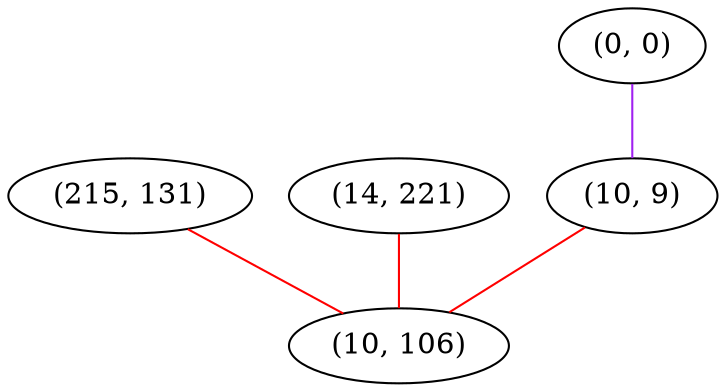 graph "" {
"(215, 131)";
"(0, 0)";
"(14, 221)";
"(10, 9)";
"(10, 106)";
"(215, 131)" -- "(10, 106)"  [color=red, key=0, weight=1];
"(0, 0)" -- "(10, 9)"  [color=purple, key=0, weight=4];
"(14, 221)" -- "(10, 106)"  [color=red, key=0, weight=1];
"(10, 9)" -- "(10, 106)"  [color=red, key=0, weight=1];
}
